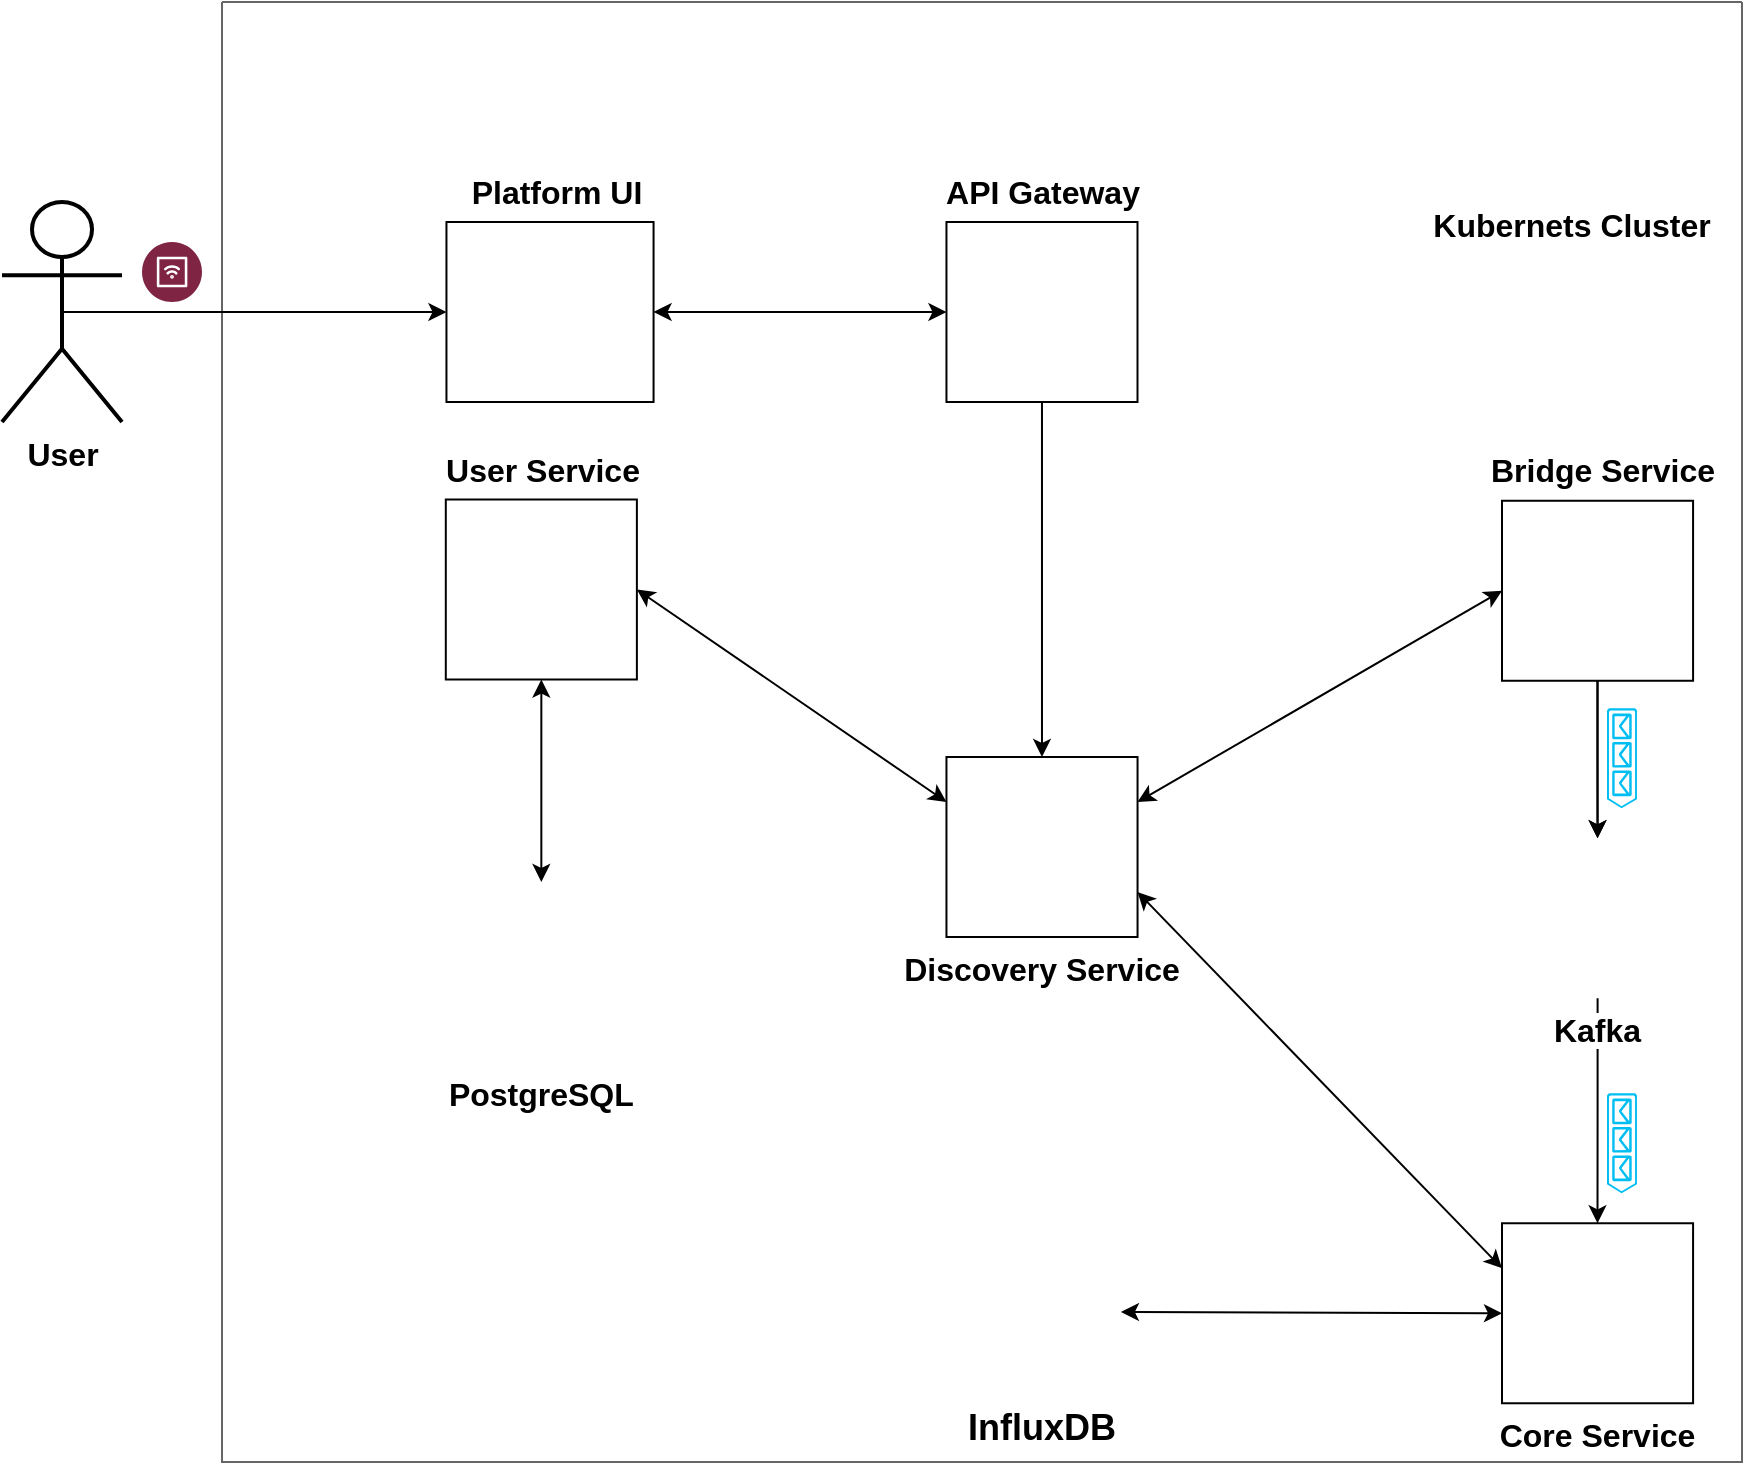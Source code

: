 <mxfile version="24.4.4" type="github">
  <diagram name="Page-1" id="pf_izFdo7Bd6aEj84Cnw">
    <mxGraphModel dx="1434" dy="706" grid="1" gridSize="10" guides="1" tooltips="1" connect="1" arrows="1" fold="1" page="1" pageScale="1" pageWidth="850" pageHeight="1100" math="0" shadow="0">
      <root>
        <mxCell id="0" />
        <mxCell id="1" parent="0" />
        <mxCell id="CKxyV6CH33RHm9oLZazZ-67" value="" style="swimlane;startSize=0;fillStyle=solid;fillColor=#f5f5f5;fontColor=#333333;strokeColor=#666666;" vertex="1" parent="1">
          <mxGeometry x="160" y="620" width="760" height="730" as="geometry">
            <mxRectangle x="150" y="620" width="50" height="40" as="alternateBounds" />
          </mxGeometry>
        </mxCell>
        <mxCell id="CKxyV6CH33RHm9oLZazZ-68" value="Discovery Service" style="shape=image;verticalLabelPosition=bottom;labelBackgroundColor=default;verticalAlign=top;aspect=fixed;imageAspect=0;image=https://miro.medium.com/v2/resize:fit:933/1*nOj3vVVLRDoBeyshUt2dlw.png;fontSize=16;imageBorder=default;fontStyle=1;imageBackground=none;" vertex="1" parent="CKxyV6CH33RHm9oLZazZ-67">
          <mxGeometry x="362.23" y="377.5" width="95.54" height="90" as="geometry" />
        </mxCell>
        <mxCell id="CKxyV6CH33RHm9oLZazZ-69" style="edgeStyle=orthogonalEdgeStyle;rounded=0;orthogonalLoop=1;jettySize=auto;html=1;entryX=0.5;entryY=0;entryDx=0;entryDy=0;" edge="1" parent="CKxyV6CH33RHm9oLZazZ-67" source="CKxyV6CH33RHm9oLZazZ-71" target="CKxyV6CH33RHm9oLZazZ-74">
          <mxGeometry relative="1" as="geometry" />
        </mxCell>
        <mxCell id="CKxyV6CH33RHm9oLZazZ-70" value="" style="edgeStyle=orthogonalEdgeStyle;rounded=0;orthogonalLoop=1;jettySize=auto;html=1;" edge="1" parent="CKxyV6CH33RHm9oLZazZ-67" source="CKxyV6CH33RHm9oLZazZ-71" target="CKxyV6CH33RHm9oLZazZ-74">
          <mxGeometry relative="1" as="geometry" />
        </mxCell>
        <mxCell id="CKxyV6CH33RHm9oLZazZ-71" value="" style="shape=image;verticalLabelPosition=bottom;labelBackgroundColor=default;verticalAlign=top;aspect=fixed;imageAspect=0;image=https://miro.medium.com/v2/resize:fit:933/1*nOj3vVVLRDoBeyshUt2dlw.png;fontSize=15;imageBorder=default;fontStyle=1;imageBackground=none;fillStyle=solid;" vertex="1" parent="CKxyV6CH33RHm9oLZazZ-67">
          <mxGeometry x="640" y="249.38" width="95.54" height="90" as="geometry" />
        </mxCell>
        <mxCell id="CKxyV6CH33RHm9oLZazZ-72" value="Core Service" style="shape=image;verticalLabelPosition=bottom;labelBackgroundColor=default;verticalAlign=top;aspect=fixed;imageAspect=0;image=https://miro.medium.com/v2/resize:fit:933/1*nOj3vVVLRDoBeyshUt2dlw.png;fontSize=16;imageBorder=default;fontStyle=1;imageBackground=none;perimeterSpacing=0;" vertex="1" parent="CKxyV6CH33RHm9oLZazZ-67">
          <mxGeometry x="640" y="610.63" width="95.54" height="90" as="geometry" />
        </mxCell>
        <mxCell id="CKxyV6CH33RHm9oLZazZ-73" style="edgeStyle=orthogonalEdgeStyle;rounded=0;orthogonalLoop=1;jettySize=auto;html=1;" edge="1" parent="CKxyV6CH33RHm9oLZazZ-67" source="CKxyV6CH33RHm9oLZazZ-74" target="CKxyV6CH33RHm9oLZazZ-72">
          <mxGeometry relative="1" as="geometry" />
        </mxCell>
        <mxCell id="CKxyV6CH33RHm9oLZazZ-74" value="Kafka" style="shape=image;verticalLabelPosition=bottom;labelBackgroundColor=default;verticalAlign=top;aspect=fixed;imageAspect=0;image=https://upload.wikimedia.org/wikipedia/commons/thumb/0/0a/Apache_kafka-icon.svg/1200px-Apache_kafka-icon.svg.png;fontSize=16;fontStyle=1;direction=east;" vertex="1" parent="CKxyV6CH33RHm9oLZazZ-67">
          <mxGeometry x="647.77" y="418.13" width="80" height="80" as="geometry" />
        </mxCell>
        <mxCell id="CKxyV6CH33RHm9oLZazZ-75" value="Kubernets Cluster" style="shape=image;verticalLabelPosition=bottom;labelBackgroundColor=default;verticalAlign=top;aspect=fixed;imageAspect=0;image=https://1000logos.net/wp-content/uploads/2022/07/Kubernetes-Emblem.png;fontSize=16;fontStyle=1;direction=west;" vertex="1" parent="CKxyV6CH33RHm9oLZazZ-67">
          <mxGeometry x="590" y="1.776e-15" width="170" height="95.63" as="geometry" />
        </mxCell>
        <mxCell id="CKxyV6CH33RHm9oLZazZ-76" value="&#xa;" style="shape=image;verticalLabelPosition=bottom;labelBackgroundColor=none;verticalAlign=top;aspect=fixed;imageAspect=0;image=https://miro.medium.com/v2/resize:fit:933/1*nOj3vVVLRDoBeyshUt2dlw.png;fontSize=15;imageBorder=default;fontStyle=1;imageBackground=none;" vertex="1" parent="CKxyV6CH33RHm9oLZazZ-67">
          <mxGeometry x="111.9" y="248.75" width="95.54" height="90" as="geometry" />
        </mxCell>
        <mxCell id="CKxyV6CH33RHm9oLZazZ-77" value="PostgreSQL" style="shape=image;verticalLabelPosition=bottom;labelBackgroundColor=default;verticalAlign=top;aspect=fixed;imageAspect=0;image=https://static-00.iconduck.com/assets.00/database-postgres-icon-460x512-hivzqk0m.png;fontSize=16;fontStyle=1;imageBackground=none;" vertex="1" parent="CKxyV6CH33RHm9oLZazZ-67">
          <mxGeometry x="119.24" y="440" width="80.86" height="90" as="geometry" />
        </mxCell>
        <mxCell id="CKxyV6CH33RHm9oLZazZ-78" value="InfluxDB" style="shape=image;verticalLabelPosition=bottom;labelBackgroundColor=default;verticalAlign=top;aspect=fixed;imageAspect=0;image=https://seeklogo.com/images/I/influxdb-logo-67443AEDE0-seeklogo.com.png;fontSize=18;fontStyle=1" vertex="1" parent="CKxyV6CH33RHm9oLZazZ-67">
          <mxGeometry x="370.53" y="615" width="78.93" height="80" as="geometry" />
        </mxCell>
        <mxCell id="CKxyV6CH33RHm9oLZazZ-79" value="" style="edgeStyle=orthogonalEdgeStyle;rounded=0;orthogonalLoop=1;jettySize=auto;html=1;" edge="1" parent="CKxyV6CH33RHm9oLZazZ-67" source="CKxyV6CH33RHm9oLZazZ-80" target="CKxyV6CH33RHm9oLZazZ-68">
          <mxGeometry relative="1" as="geometry" />
        </mxCell>
        <mxCell id="CKxyV6CH33RHm9oLZazZ-80" value="" style="shape=image;verticalLabelPosition=bottom;labelBackgroundColor=default;verticalAlign=top;aspect=fixed;imageAspect=0;image=https://miro.medium.com/v2/resize:fit:933/1*nOj3vVVLRDoBeyshUt2dlw.png;fontSize=15;imageBorder=default;fontStyle=1;imageBackground=none;" vertex="1" parent="CKxyV6CH33RHm9oLZazZ-67">
          <mxGeometry x="362.23" y="110" width="95.52" height="90" as="geometry" />
        </mxCell>
        <mxCell id="CKxyV6CH33RHm9oLZazZ-81" value="" style="endArrow=classic;startArrow=classic;html=1;rounded=0;entryX=1;entryY=0.5;entryDx=0;entryDy=0;exitX=0;exitY=0.25;exitDx=0;exitDy=0;" edge="1" parent="CKxyV6CH33RHm9oLZazZ-67" source="CKxyV6CH33RHm9oLZazZ-68" target="CKxyV6CH33RHm9oLZazZ-76">
          <mxGeometry width="50" height="50" relative="1" as="geometry">
            <mxPoint x="302.23" y="472.5" as="sourcePoint" />
            <mxPoint x="352.23" y="422.5" as="targetPoint" />
          </mxGeometry>
        </mxCell>
        <mxCell id="CKxyV6CH33RHm9oLZazZ-82" value="" style="endArrow=classic;startArrow=classic;html=1;rounded=0;entryX=0;entryY=0.5;entryDx=0;entryDy=0;exitX=1;exitY=0.5;exitDx=0;exitDy=0;" edge="1" parent="CKxyV6CH33RHm9oLZazZ-67" source="CKxyV6CH33RHm9oLZazZ-78" target="CKxyV6CH33RHm9oLZazZ-72">
          <mxGeometry width="50" height="50" relative="1" as="geometry">
            <mxPoint x="372.23" y="492.5" as="sourcePoint" />
            <mxPoint x="422.23" y="442.5" as="targetPoint" />
          </mxGeometry>
        </mxCell>
        <mxCell id="CKxyV6CH33RHm9oLZazZ-83" value="" style="endArrow=classic;startArrow=classic;html=1;rounded=0;entryX=1;entryY=0.75;entryDx=0;entryDy=0;exitX=0;exitY=0.25;exitDx=0;exitDy=0;" edge="1" parent="CKxyV6CH33RHm9oLZazZ-67" source="CKxyV6CH33RHm9oLZazZ-72" target="CKxyV6CH33RHm9oLZazZ-68">
          <mxGeometry width="50" height="50" relative="1" as="geometry">
            <mxPoint x="282.23" y="452.5" as="sourcePoint" />
            <mxPoint x="332.23" y="402.5" as="targetPoint" />
          </mxGeometry>
        </mxCell>
        <mxCell id="CKxyV6CH33RHm9oLZazZ-84" value="" style="endArrow=classic;startArrow=classic;html=1;rounded=0;entryX=0;entryY=0.5;entryDx=0;entryDy=0;exitX=1;exitY=0.25;exitDx=0;exitDy=0;" edge="1" parent="CKxyV6CH33RHm9oLZazZ-67" source="CKxyV6CH33RHm9oLZazZ-68" target="CKxyV6CH33RHm9oLZazZ-71">
          <mxGeometry width="50" height="50" relative="1" as="geometry">
            <mxPoint x="462.23" y="382.5" as="sourcePoint" />
            <mxPoint x="352.23" y="422.5" as="targetPoint" />
          </mxGeometry>
        </mxCell>
        <mxCell id="CKxyV6CH33RHm9oLZazZ-85" value="" style="endArrow=classic;startArrow=classic;html=1;rounded=0;entryX=0.5;entryY=1;entryDx=0;entryDy=0;exitX=0.5;exitY=0;exitDx=0;exitDy=0;" edge="1" parent="CKxyV6CH33RHm9oLZazZ-67" source="CKxyV6CH33RHm9oLZazZ-77" target="CKxyV6CH33RHm9oLZazZ-76">
          <mxGeometry width="50" height="50" relative="1" as="geometry">
            <mxPoint x="287.23" y="492.5" as="sourcePoint" />
            <mxPoint x="337.23" y="442.5" as="targetPoint" />
          </mxGeometry>
        </mxCell>
        <mxCell id="CKxyV6CH33RHm9oLZazZ-86" value="&lt;font style=&quot;font-size: 16px;&quot;&gt;&lt;b&gt;User Service&lt;/b&gt;&lt;/font&gt;" style="text;html=1;align=center;verticalAlign=middle;resizable=0;points=[];autosize=1;strokeColor=none;fillColor=none;" vertex="1" parent="CKxyV6CH33RHm9oLZazZ-67">
          <mxGeometry x="100.0" y="218.75" width="120" height="30" as="geometry" />
        </mxCell>
        <mxCell id="CKxyV6CH33RHm9oLZazZ-87" value="&lt;font style=&quot;font-size: 16px;&quot;&gt;&lt;b style=&quot;font-size: 16px;&quot;&gt;Bridge Service&lt;/b&gt;&lt;/font&gt;" style="text;html=1;align=center;verticalAlign=middle;resizable=0;points=[];autosize=1;strokeColor=none;fillColor=none;fontSize=16;" vertex="1" parent="CKxyV6CH33RHm9oLZazZ-67">
          <mxGeometry x="620" y="219.38" width="140" height="30" as="geometry" />
        </mxCell>
        <mxCell id="CKxyV6CH33RHm9oLZazZ-88" value="&lt;font style=&quot;font-size: 16px;&quot;&gt;&lt;b style=&quot;font-size: 16px;&quot;&gt;API Gateway&lt;/b&gt;&lt;/font&gt;" style="text;html=1;align=center;verticalAlign=middle;resizable=0;points=[];autosize=1;strokeColor=none;fillColor=none;fontSize=16;" vertex="1" parent="CKxyV6CH33RHm9oLZazZ-67">
          <mxGeometry x="350" y="80" width="120" height="30" as="geometry" />
        </mxCell>
        <mxCell id="CKxyV6CH33RHm9oLZazZ-91" value="" style="shape=image;verticalLabelPosition=bottom;labelBackgroundColor=default;verticalAlign=top;aspect=fixed;imageAspect=0;image=https://assets-global.website-files.com/63894f0e251e567f6e443bfa/64a2562aa84be0a10e622f46_63c107472b5c78738b145547_React-icon.svg.png;imageBorder=default;imageBackground=none;" vertex="1" parent="CKxyV6CH33RHm9oLZazZ-67">
          <mxGeometry x="112.23" y="110" width="103.55" height="90" as="geometry" />
        </mxCell>
        <mxCell id="CKxyV6CH33RHm9oLZazZ-92" value="&lt;font size=&quot;3&quot;&gt;&lt;b&gt;Platform UI&lt;/b&gt;&lt;/font&gt;" style="text;html=1;align=center;verticalAlign=middle;resizable=0;points=[];autosize=1;strokeColor=none;fillColor=none;" vertex="1" parent="CKxyV6CH33RHm9oLZazZ-67">
          <mxGeometry x="112.23" y="80" width="110" height="30" as="geometry" />
        </mxCell>
        <mxCell id="CKxyV6CH33RHm9oLZazZ-97" value="" style="endArrow=classic;startArrow=classic;html=1;rounded=0;exitX=1;exitY=0.5;exitDx=0;exitDy=0;entryX=0;entryY=0.5;entryDx=0;entryDy=0;" edge="1" parent="CKxyV6CH33RHm9oLZazZ-67" source="CKxyV6CH33RHm9oLZazZ-91" target="CKxyV6CH33RHm9oLZazZ-80">
          <mxGeometry width="50" height="50" relative="1" as="geometry">
            <mxPoint x="250" y="180" as="sourcePoint" />
            <mxPoint x="300" y="130" as="targetPoint" />
          </mxGeometry>
        </mxCell>
        <mxCell id="CKxyV6CH33RHm9oLZazZ-109" value="" style="verticalLabelPosition=bottom;html=1;verticalAlign=top;align=center;strokeColor=none;fillColor=#00BEF2;shape=mxgraph.azure.queue_generic;pointerEvents=1;rotation=90;" vertex="1" parent="CKxyV6CH33RHm9oLZazZ-67">
          <mxGeometry x="675" y="370.63" width="50" height="15" as="geometry" />
        </mxCell>
        <mxCell id="CKxyV6CH33RHm9oLZazZ-110" value="" style="verticalLabelPosition=bottom;html=1;verticalAlign=top;align=center;strokeColor=none;fillColor=#00BEF2;shape=mxgraph.azure.queue_generic;pointerEvents=1;rotation=90;" vertex="1" parent="CKxyV6CH33RHm9oLZazZ-67">
          <mxGeometry x="675" y="563.13" width="50" height="15" as="geometry" />
        </mxCell>
        <mxCell id="CKxyV6CH33RHm9oLZazZ-114" value="" style="shape=image;html=1;verticalAlign=top;verticalLabelPosition=bottom;labelBackgroundColor=#ffffff;imageAspect=0;aspect=fixed;image=https://cdn0.iconfinder.com/data/icons/google-material-design-3-0/48/ic_http_48px-128.png" vertex="1" parent="CKxyV6CH33RHm9oLZazZ-67">
          <mxGeometry x="260" y="130" width="40" height="40" as="geometry" />
        </mxCell>
        <mxCell id="CKxyV6CH33RHm9oLZazZ-115" value="" style="shape=image;html=1;verticalAlign=top;verticalLabelPosition=bottom;labelBackgroundColor=#ffffff;imageAspect=0;aspect=fixed;image=https://cdn0.iconfinder.com/data/icons/google-material-design-3-0/48/ic_http_48px-128.png;rotation=-30;" vertex="1" parent="CKxyV6CH33RHm9oLZazZ-67">
          <mxGeometry x="530" y="320" width="40" height="40" as="geometry" />
        </mxCell>
        <mxCell id="CKxyV6CH33RHm9oLZazZ-116" value="" style="shape=image;html=1;verticalAlign=top;verticalLabelPosition=bottom;labelBackgroundColor=#ffffff;imageAspect=0;aspect=fixed;image=https://cdn0.iconfinder.com/data/icons/google-material-design-3-0/48/ic_http_48px-128.png;rotation=90;" vertex="1" parent="CKxyV6CH33RHm9oLZazZ-67">
          <mxGeometry x="400" y="248.75" width="40" height="40" as="geometry" />
        </mxCell>
        <mxCell id="CKxyV6CH33RHm9oLZazZ-128" value="" style="shape=image;html=1;verticalAlign=top;verticalLabelPosition=bottom;labelBackgroundColor=#ffffff;imageAspect=0;aspect=fixed;image=https://cdn0.iconfinder.com/data/icons/google-material-design-3-0/48/ic_http_48px-128.png;rotation=35;" vertex="1" parent="CKxyV6CH33RHm9oLZazZ-67">
          <mxGeometry x="270" y="320" width="40" height="40" as="geometry" />
        </mxCell>
        <mxCell id="CKxyV6CH33RHm9oLZazZ-124" style="edgeStyle=orthogonalEdgeStyle;rounded=0;orthogonalLoop=1;jettySize=auto;html=1;exitX=0.5;exitY=0.5;exitDx=0;exitDy=0;exitPerimeter=0;" edge="1" parent="1" source="CKxyV6CH33RHm9oLZazZ-99" target="CKxyV6CH33RHm9oLZazZ-91">
          <mxGeometry relative="1" as="geometry" />
        </mxCell>
        <mxCell id="CKxyV6CH33RHm9oLZazZ-99" value="&lt;font style=&quot;font-size: 16px;&quot;&gt;&lt;b&gt;User&lt;/b&gt;&lt;/font&gt;" style="shape=umlActor;verticalLabelPosition=bottom;verticalAlign=top;html=1;fillColor=default;strokeWidth=2;" vertex="1" parent="1">
          <mxGeometry x="50" y="720" width="60" height="110" as="geometry" />
        </mxCell>
        <mxCell id="CKxyV6CH33RHm9oLZazZ-102" value="" style="verticalLabelPosition=bottom;aspect=fixed;html=1;shape=mxgraph.salesforce.iot2;fillColor=default;strokeWidth=1;gradientColor=none;" vertex="1" parent="1">
          <mxGeometry x="120" y="740" width="30" height="30" as="geometry" />
        </mxCell>
      </root>
    </mxGraphModel>
  </diagram>
</mxfile>
